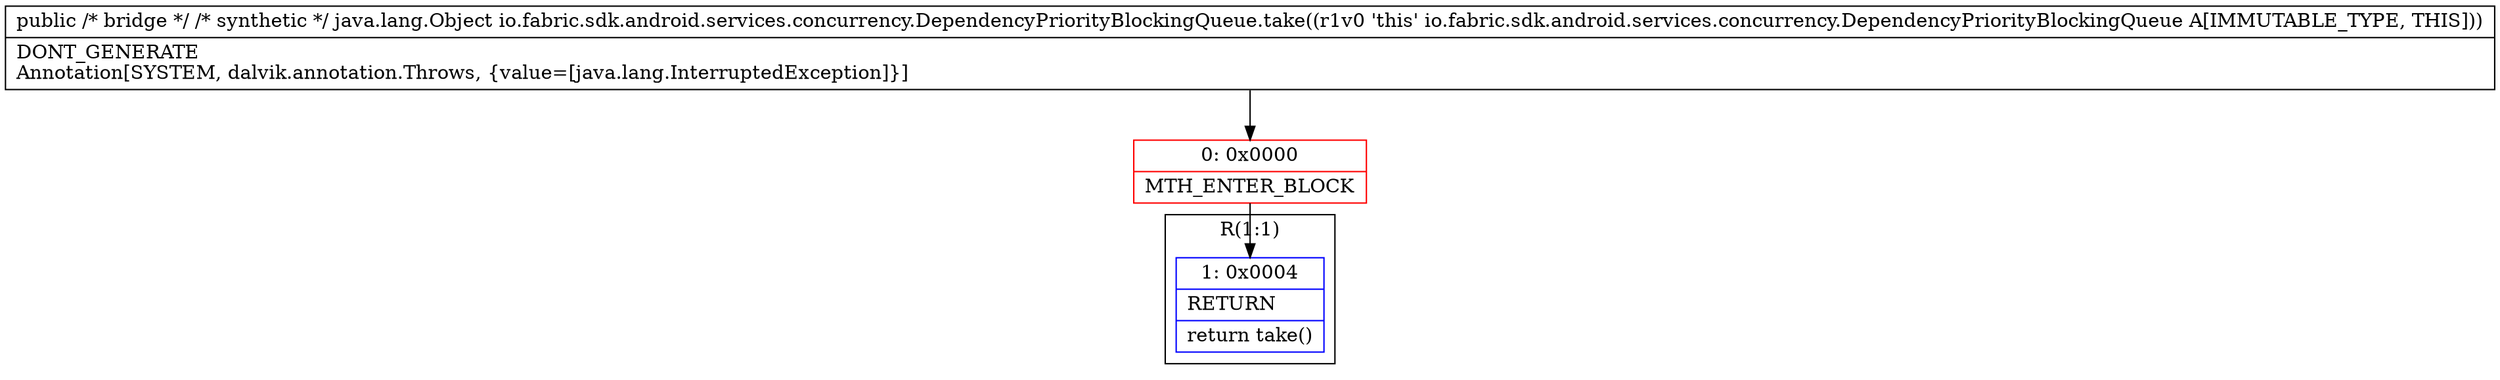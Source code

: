 digraph "CFG forio.fabric.sdk.android.services.concurrency.DependencyPriorityBlockingQueue.take()Ljava\/lang\/Object;" {
subgraph cluster_Region_867538815 {
label = "R(1:1)";
node [shape=record,color=blue];
Node_1 [shape=record,label="{1\:\ 0x0004|RETURN\l|return take()\l}"];
}
Node_0 [shape=record,color=red,label="{0\:\ 0x0000|MTH_ENTER_BLOCK\l}"];
MethodNode[shape=record,label="{public \/* bridge *\/ \/* synthetic *\/ java.lang.Object io.fabric.sdk.android.services.concurrency.DependencyPriorityBlockingQueue.take((r1v0 'this' io.fabric.sdk.android.services.concurrency.DependencyPriorityBlockingQueue A[IMMUTABLE_TYPE, THIS]))  | DONT_GENERATE\lAnnotation[SYSTEM, dalvik.annotation.Throws, \{value=[java.lang.InterruptedException]\}]\l}"];
MethodNode -> Node_0;
Node_0 -> Node_1;
}

